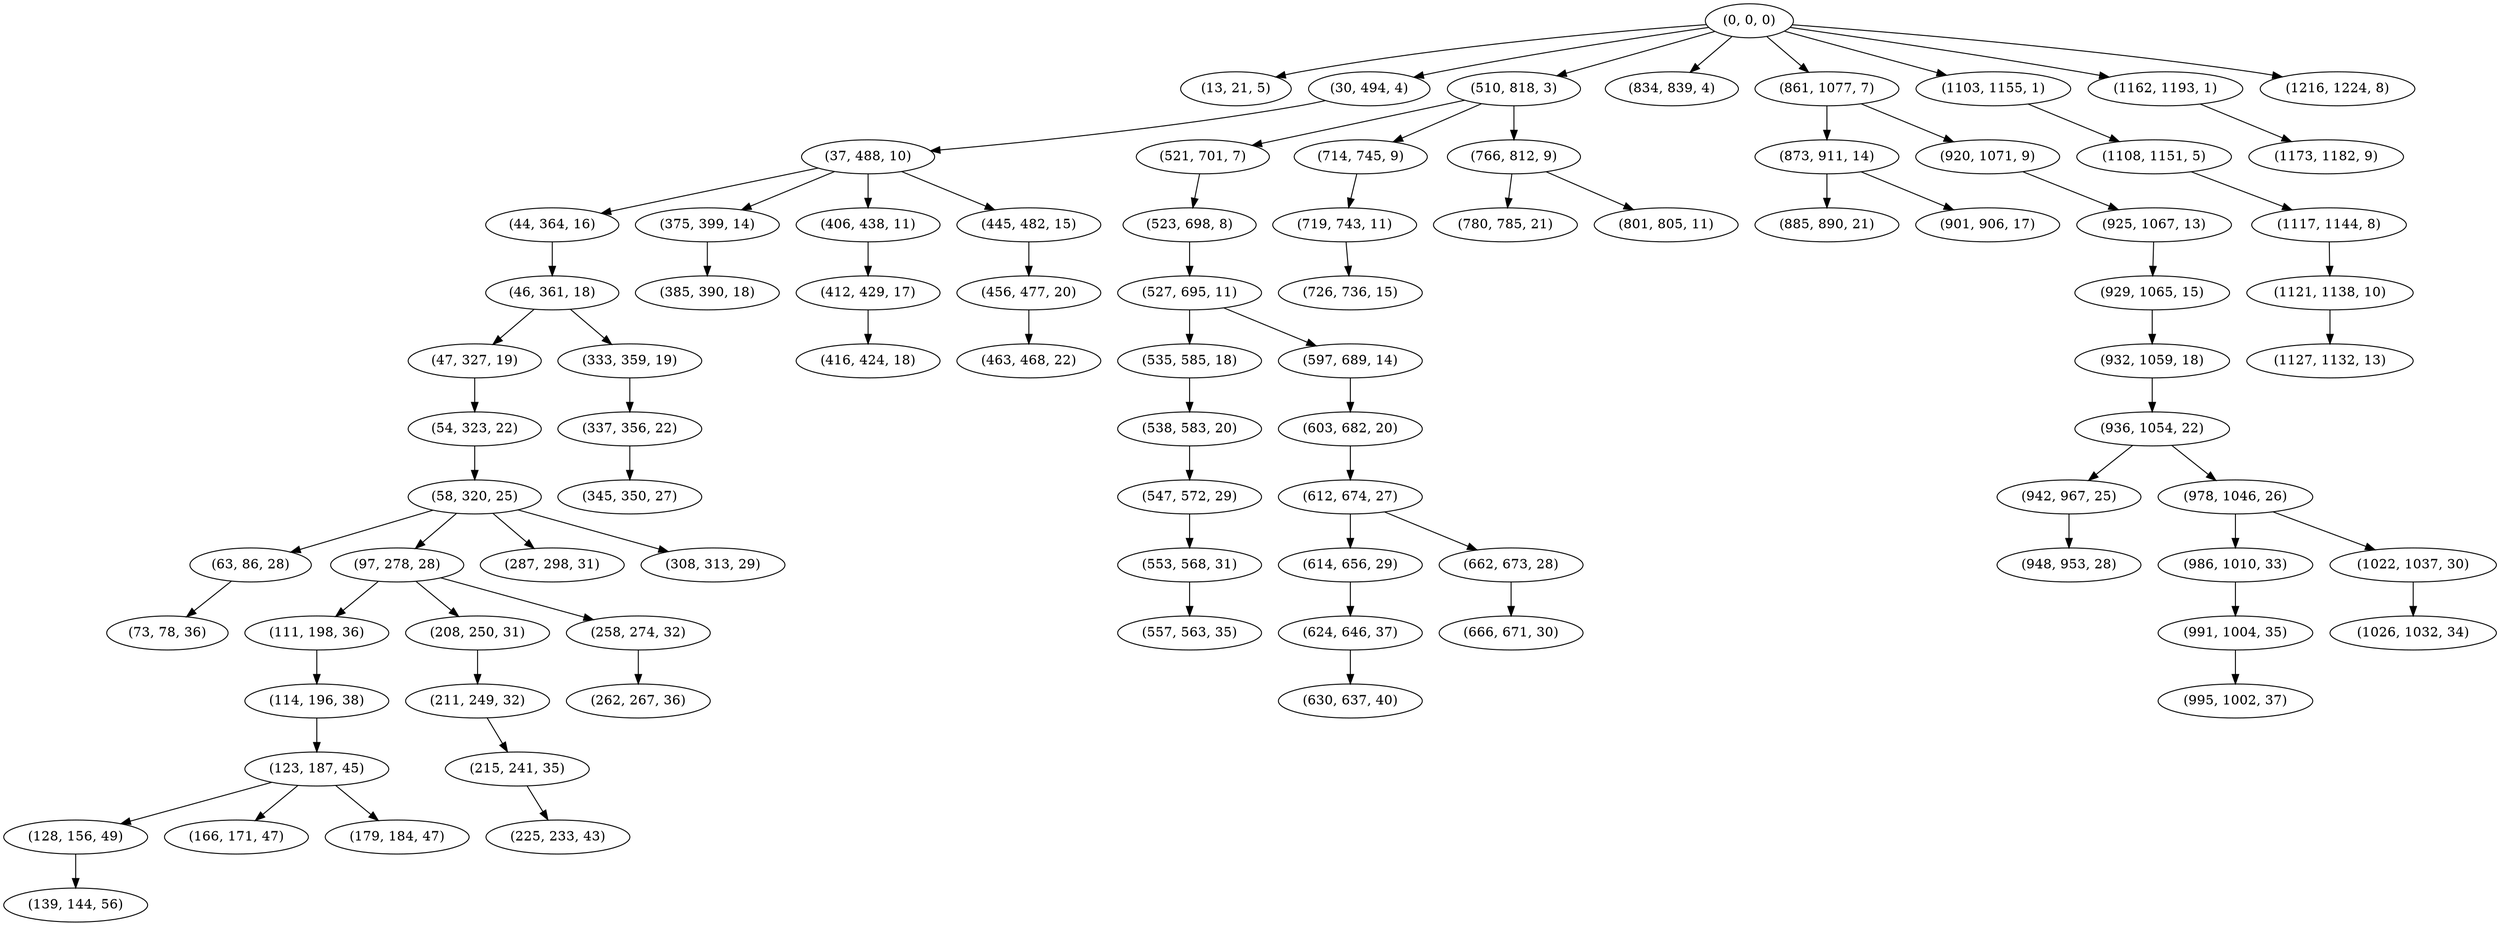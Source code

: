digraph tree {
    "(0, 0, 0)";
    "(13, 21, 5)";
    "(30, 494, 4)";
    "(37, 488, 10)";
    "(44, 364, 16)";
    "(46, 361, 18)";
    "(47, 327, 19)";
    "(54, 323, 22)";
    "(58, 320, 25)";
    "(63, 86, 28)";
    "(73, 78, 36)";
    "(97, 278, 28)";
    "(111, 198, 36)";
    "(114, 196, 38)";
    "(123, 187, 45)";
    "(128, 156, 49)";
    "(139, 144, 56)";
    "(166, 171, 47)";
    "(179, 184, 47)";
    "(208, 250, 31)";
    "(211, 249, 32)";
    "(215, 241, 35)";
    "(225, 233, 43)";
    "(258, 274, 32)";
    "(262, 267, 36)";
    "(287, 298, 31)";
    "(308, 313, 29)";
    "(333, 359, 19)";
    "(337, 356, 22)";
    "(345, 350, 27)";
    "(375, 399, 14)";
    "(385, 390, 18)";
    "(406, 438, 11)";
    "(412, 429, 17)";
    "(416, 424, 18)";
    "(445, 482, 15)";
    "(456, 477, 20)";
    "(463, 468, 22)";
    "(510, 818, 3)";
    "(521, 701, 7)";
    "(523, 698, 8)";
    "(527, 695, 11)";
    "(535, 585, 18)";
    "(538, 583, 20)";
    "(547, 572, 29)";
    "(553, 568, 31)";
    "(557, 563, 35)";
    "(597, 689, 14)";
    "(603, 682, 20)";
    "(612, 674, 27)";
    "(614, 656, 29)";
    "(624, 646, 37)";
    "(630, 637, 40)";
    "(662, 673, 28)";
    "(666, 671, 30)";
    "(714, 745, 9)";
    "(719, 743, 11)";
    "(726, 736, 15)";
    "(766, 812, 9)";
    "(780, 785, 21)";
    "(801, 805, 11)";
    "(834, 839, 4)";
    "(861, 1077, 7)";
    "(873, 911, 14)";
    "(885, 890, 21)";
    "(901, 906, 17)";
    "(920, 1071, 9)";
    "(925, 1067, 13)";
    "(929, 1065, 15)";
    "(932, 1059, 18)";
    "(936, 1054, 22)";
    "(942, 967, 25)";
    "(948, 953, 28)";
    "(978, 1046, 26)";
    "(986, 1010, 33)";
    "(991, 1004, 35)";
    "(995, 1002, 37)";
    "(1022, 1037, 30)";
    "(1026, 1032, 34)";
    "(1103, 1155, 1)";
    "(1108, 1151, 5)";
    "(1117, 1144, 8)";
    "(1121, 1138, 10)";
    "(1127, 1132, 13)";
    "(1162, 1193, 1)";
    "(1173, 1182, 9)";
    "(1216, 1224, 8)";
    "(0, 0, 0)" -> "(13, 21, 5)";
    "(0, 0, 0)" -> "(30, 494, 4)";
    "(0, 0, 0)" -> "(510, 818, 3)";
    "(0, 0, 0)" -> "(834, 839, 4)";
    "(0, 0, 0)" -> "(861, 1077, 7)";
    "(0, 0, 0)" -> "(1103, 1155, 1)";
    "(0, 0, 0)" -> "(1162, 1193, 1)";
    "(0, 0, 0)" -> "(1216, 1224, 8)";
    "(30, 494, 4)" -> "(37, 488, 10)";
    "(37, 488, 10)" -> "(44, 364, 16)";
    "(37, 488, 10)" -> "(375, 399, 14)";
    "(37, 488, 10)" -> "(406, 438, 11)";
    "(37, 488, 10)" -> "(445, 482, 15)";
    "(44, 364, 16)" -> "(46, 361, 18)";
    "(46, 361, 18)" -> "(47, 327, 19)";
    "(46, 361, 18)" -> "(333, 359, 19)";
    "(47, 327, 19)" -> "(54, 323, 22)";
    "(54, 323, 22)" -> "(58, 320, 25)";
    "(58, 320, 25)" -> "(63, 86, 28)";
    "(58, 320, 25)" -> "(97, 278, 28)";
    "(58, 320, 25)" -> "(287, 298, 31)";
    "(58, 320, 25)" -> "(308, 313, 29)";
    "(63, 86, 28)" -> "(73, 78, 36)";
    "(97, 278, 28)" -> "(111, 198, 36)";
    "(97, 278, 28)" -> "(208, 250, 31)";
    "(97, 278, 28)" -> "(258, 274, 32)";
    "(111, 198, 36)" -> "(114, 196, 38)";
    "(114, 196, 38)" -> "(123, 187, 45)";
    "(123, 187, 45)" -> "(128, 156, 49)";
    "(123, 187, 45)" -> "(166, 171, 47)";
    "(123, 187, 45)" -> "(179, 184, 47)";
    "(128, 156, 49)" -> "(139, 144, 56)";
    "(208, 250, 31)" -> "(211, 249, 32)";
    "(211, 249, 32)" -> "(215, 241, 35)";
    "(215, 241, 35)" -> "(225, 233, 43)";
    "(258, 274, 32)" -> "(262, 267, 36)";
    "(333, 359, 19)" -> "(337, 356, 22)";
    "(337, 356, 22)" -> "(345, 350, 27)";
    "(375, 399, 14)" -> "(385, 390, 18)";
    "(406, 438, 11)" -> "(412, 429, 17)";
    "(412, 429, 17)" -> "(416, 424, 18)";
    "(445, 482, 15)" -> "(456, 477, 20)";
    "(456, 477, 20)" -> "(463, 468, 22)";
    "(510, 818, 3)" -> "(521, 701, 7)";
    "(510, 818, 3)" -> "(714, 745, 9)";
    "(510, 818, 3)" -> "(766, 812, 9)";
    "(521, 701, 7)" -> "(523, 698, 8)";
    "(523, 698, 8)" -> "(527, 695, 11)";
    "(527, 695, 11)" -> "(535, 585, 18)";
    "(527, 695, 11)" -> "(597, 689, 14)";
    "(535, 585, 18)" -> "(538, 583, 20)";
    "(538, 583, 20)" -> "(547, 572, 29)";
    "(547, 572, 29)" -> "(553, 568, 31)";
    "(553, 568, 31)" -> "(557, 563, 35)";
    "(597, 689, 14)" -> "(603, 682, 20)";
    "(603, 682, 20)" -> "(612, 674, 27)";
    "(612, 674, 27)" -> "(614, 656, 29)";
    "(612, 674, 27)" -> "(662, 673, 28)";
    "(614, 656, 29)" -> "(624, 646, 37)";
    "(624, 646, 37)" -> "(630, 637, 40)";
    "(662, 673, 28)" -> "(666, 671, 30)";
    "(714, 745, 9)" -> "(719, 743, 11)";
    "(719, 743, 11)" -> "(726, 736, 15)";
    "(766, 812, 9)" -> "(780, 785, 21)";
    "(766, 812, 9)" -> "(801, 805, 11)";
    "(861, 1077, 7)" -> "(873, 911, 14)";
    "(861, 1077, 7)" -> "(920, 1071, 9)";
    "(873, 911, 14)" -> "(885, 890, 21)";
    "(873, 911, 14)" -> "(901, 906, 17)";
    "(920, 1071, 9)" -> "(925, 1067, 13)";
    "(925, 1067, 13)" -> "(929, 1065, 15)";
    "(929, 1065, 15)" -> "(932, 1059, 18)";
    "(932, 1059, 18)" -> "(936, 1054, 22)";
    "(936, 1054, 22)" -> "(942, 967, 25)";
    "(936, 1054, 22)" -> "(978, 1046, 26)";
    "(942, 967, 25)" -> "(948, 953, 28)";
    "(978, 1046, 26)" -> "(986, 1010, 33)";
    "(978, 1046, 26)" -> "(1022, 1037, 30)";
    "(986, 1010, 33)" -> "(991, 1004, 35)";
    "(991, 1004, 35)" -> "(995, 1002, 37)";
    "(1022, 1037, 30)" -> "(1026, 1032, 34)";
    "(1103, 1155, 1)" -> "(1108, 1151, 5)";
    "(1108, 1151, 5)" -> "(1117, 1144, 8)";
    "(1117, 1144, 8)" -> "(1121, 1138, 10)";
    "(1121, 1138, 10)" -> "(1127, 1132, 13)";
    "(1162, 1193, 1)" -> "(1173, 1182, 9)";
}
